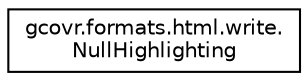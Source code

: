 digraph "Graphical Class Hierarchy"
{
 // LATEX_PDF_SIZE
  edge [fontname="Helvetica",fontsize="10",labelfontname="Helvetica",labelfontsize="10"];
  node [fontname="Helvetica",fontsize="10",shape=record];
  rankdir="LR";
  Node0 [label="gcovr.formats.html.write.\lNullHighlighting",height=0.2,width=0.4,color="black", fillcolor="white", style="filled",URL="$classgcovr_1_1formats_1_1html_1_1write_1_1NullHighlighting.html",tooltip=" "];
}
